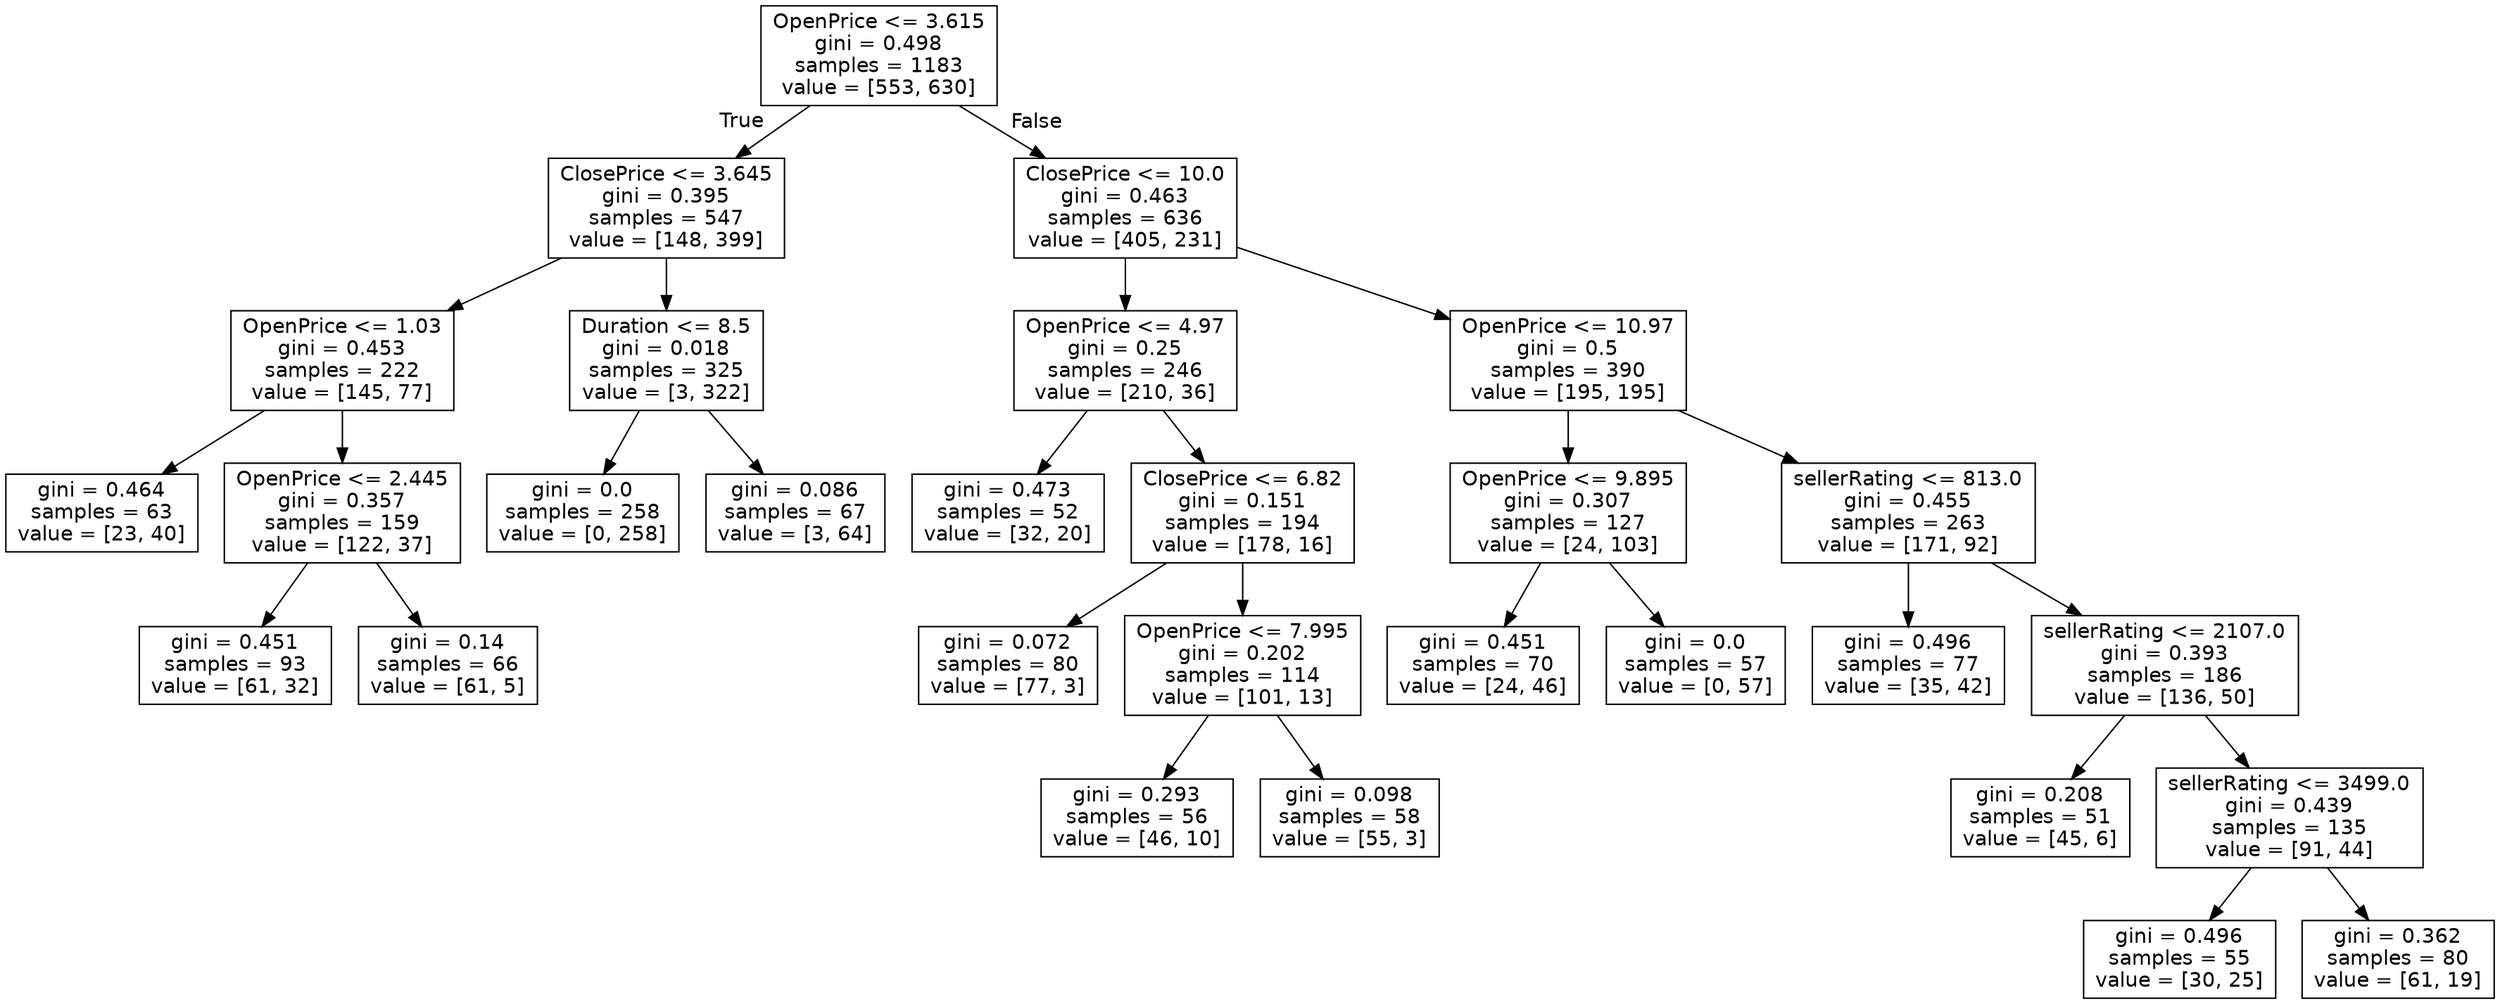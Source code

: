 digraph Tree {
node [shape=box, fontname="helvetica"] ;
edge [fontname="helvetica"] ;
0 [label="OpenPrice <= 3.615\ngini = 0.498\nsamples = 1183\nvalue = [553, 630]"] ;
1 [label="ClosePrice <= 3.645\ngini = 0.395\nsamples = 547\nvalue = [148, 399]"] ;
0 -> 1 [labeldistance=2.5, labelangle=45, headlabel="True"] ;
2 [label="OpenPrice <= 1.03\ngini = 0.453\nsamples = 222\nvalue = [145, 77]"] ;
1 -> 2 ;
3 [label="gini = 0.464\nsamples = 63\nvalue = [23, 40]"] ;
2 -> 3 ;
4 [label="OpenPrice <= 2.445\ngini = 0.357\nsamples = 159\nvalue = [122, 37]"] ;
2 -> 4 ;
5 [label="gini = 0.451\nsamples = 93\nvalue = [61, 32]"] ;
4 -> 5 ;
6 [label="gini = 0.14\nsamples = 66\nvalue = [61, 5]"] ;
4 -> 6 ;
7 [label="Duration <= 8.5\ngini = 0.018\nsamples = 325\nvalue = [3, 322]"] ;
1 -> 7 ;
8 [label="gini = 0.0\nsamples = 258\nvalue = [0, 258]"] ;
7 -> 8 ;
9 [label="gini = 0.086\nsamples = 67\nvalue = [3, 64]"] ;
7 -> 9 ;
10 [label="ClosePrice <= 10.0\ngini = 0.463\nsamples = 636\nvalue = [405, 231]"] ;
0 -> 10 [labeldistance=2.5, labelangle=-45, headlabel="False"] ;
11 [label="OpenPrice <= 4.97\ngini = 0.25\nsamples = 246\nvalue = [210, 36]"] ;
10 -> 11 ;
12 [label="gini = 0.473\nsamples = 52\nvalue = [32, 20]"] ;
11 -> 12 ;
13 [label="ClosePrice <= 6.82\ngini = 0.151\nsamples = 194\nvalue = [178, 16]"] ;
11 -> 13 ;
14 [label="gini = 0.072\nsamples = 80\nvalue = [77, 3]"] ;
13 -> 14 ;
15 [label="OpenPrice <= 7.995\ngini = 0.202\nsamples = 114\nvalue = [101, 13]"] ;
13 -> 15 ;
16 [label="gini = 0.293\nsamples = 56\nvalue = [46, 10]"] ;
15 -> 16 ;
17 [label="gini = 0.098\nsamples = 58\nvalue = [55, 3]"] ;
15 -> 17 ;
18 [label="OpenPrice <= 10.97\ngini = 0.5\nsamples = 390\nvalue = [195, 195]"] ;
10 -> 18 ;
19 [label="OpenPrice <= 9.895\ngini = 0.307\nsamples = 127\nvalue = [24, 103]"] ;
18 -> 19 ;
20 [label="gini = 0.451\nsamples = 70\nvalue = [24, 46]"] ;
19 -> 20 ;
21 [label="gini = 0.0\nsamples = 57\nvalue = [0, 57]"] ;
19 -> 21 ;
22 [label="sellerRating <= 813.0\ngini = 0.455\nsamples = 263\nvalue = [171, 92]"] ;
18 -> 22 ;
23 [label="gini = 0.496\nsamples = 77\nvalue = [35, 42]"] ;
22 -> 23 ;
24 [label="sellerRating <= 2107.0\ngini = 0.393\nsamples = 186\nvalue = [136, 50]"] ;
22 -> 24 ;
25 [label="gini = 0.208\nsamples = 51\nvalue = [45, 6]"] ;
24 -> 25 ;
26 [label="sellerRating <= 3499.0\ngini = 0.439\nsamples = 135\nvalue = [91, 44]"] ;
24 -> 26 ;
27 [label="gini = 0.496\nsamples = 55\nvalue = [30, 25]"] ;
26 -> 27 ;
28 [label="gini = 0.362\nsamples = 80\nvalue = [61, 19]"] ;
26 -> 28 ;
}